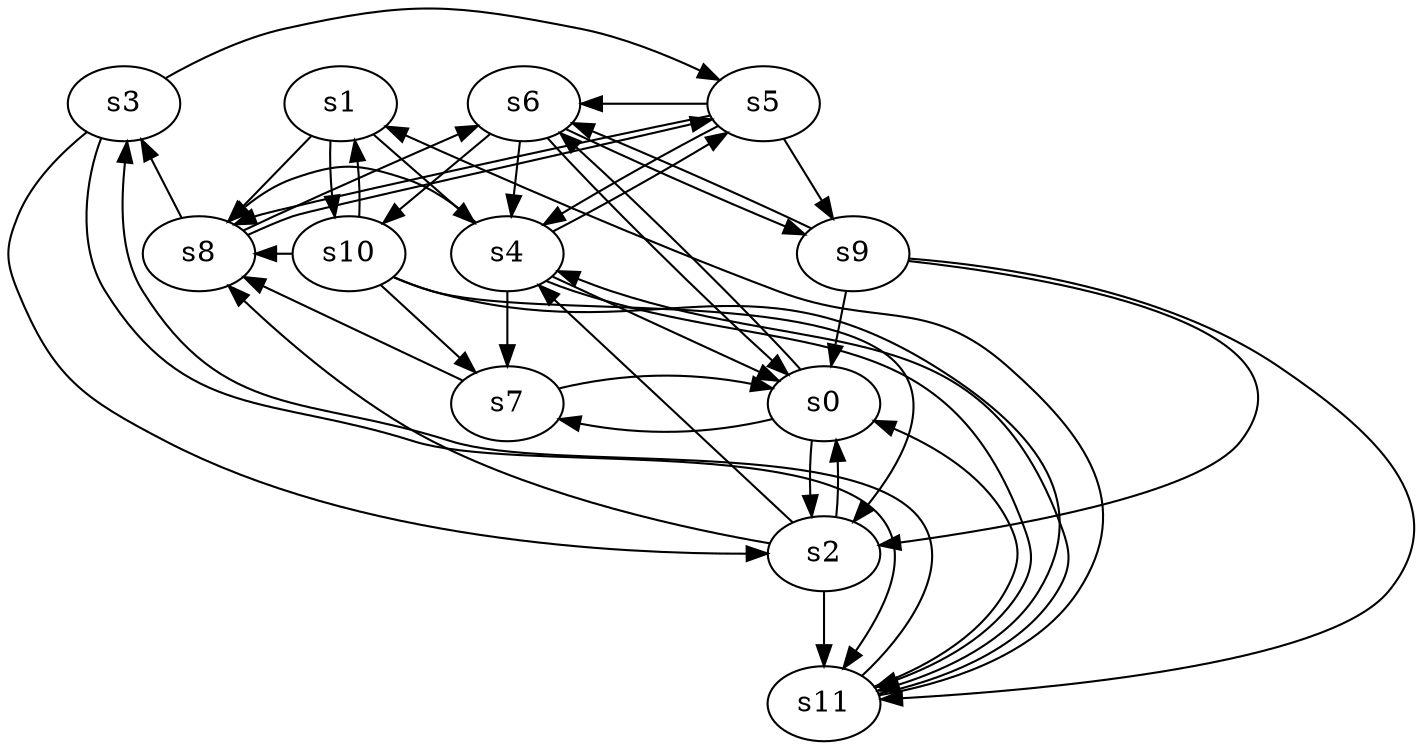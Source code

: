digraph game_0686_complex_12 {
    s0 [name="s0", player=1, target=1];
    s1 [name="s1", player=1];
    s2 [name="s2", player=0, target=1];
    s3 [name="s3", player=0, target=1];
    s4 [name="s4", player=1, target=1];
    s5 [name="s5", player=0];
    s6 [name="s6", player=0];
    s7 [name="s7", player=1, target=1];
    s8 [name="s8", player=1];
    s9 [name="s9", player=1, target=1];
    s10 [name="s10", player=0];
    s11 [name="s11", player=1, target=1];

    s0 -> s2;
    s0 -> s6 [constraint="time % 2 == 1 || time % 5 == 2"];
    s0 -> s7 [constraint="time % 2 == 1 && time % 5 == 1"];
    s1 -> s4 [constraint="time == 3 || time == 5 || time == 9 || time == 11 || time == 13"];
    s1 -> s8;
    s1 -> s10;
    s2 -> s0 [constraint="time % 3 == 1 || time % 5 == 3"];
    s2 -> s4 [constraint="time == 3 || time == 10 || time == 20"];
    s2 -> s8 [constraint="time % 3 == 1 || time % 5 == 1"];
    s2 -> s11;
    s3 -> s2 [constraint="!(time % 6 == 1)"];
    s3 -> s5 [constraint="time == 1 || time == 3 || time == 10 || time == 12 || time == 15"];
    s3 -> s11 [constraint="!(time % 6 == 1)"];
    s4 -> s0;
    s4 -> s5 [constraint="time % 4 == 2 && time % 5 == 4"];
    s4 -> s7;
    s4 -> s8 [constraint="time % 2 == 0 || time % 3 == 1"];
    s4 -> s11 [constraint="time % 2 == 0 && time % 5 == 4"];
    s5 -> s4 [constraint="time % 5 == 4"];
    s5 -> s6 [constraint="time % 4 == 2 && time % 5 == 3"];
    s5 -> s8 [constraint="time % 5 == 4 || time % 4 == 1"];
    s5 -> s9 [constraint="time % 7 == 2"];
    s6 -> s0 [constraint="time % 4 == 2 && time % 4 == 1"];
    s6 -> s4;
    s6 -> s9;
    s6 -> s10 [constraint="time % 7 == 1"];
    s7 -> s0 [constraint="time % 7 == 5"];
    s7 -> s8 [constraint="time % 4 == 2 || time % 3 == 0"];
    s8 -> s3 [constraint="time % 3 == 2 && time % 5 == 4"];
    s8 -> s5 [constraint="!(time % 2 == 0)"];
    s8 -> s6 [constraint="time % 7 == 6"];
    s9 -> s0;
    s9 -> s2 [constraint="time == 3"];
    s9 -> s6 [constraint="!(time % 6 == 5)"];
    s9 -> s11 [constraint="time % 3 == 2"];
    s10 -> s1 [constraint="time % 5 == 2 || time % 5 == 1"];
    s10 -> s2 [constraint="time % 8 == 4"];
    s10 -> s7 [constraint="time % 4 == 1 && time % 3 == 1"];
    s10 -> s8 [constraint="time % 2 == 1 && time % 4 == 1"];
    s10 -> s11 [constraint="!(time % 2 == 1)"];
    s11 -> s0 [constraint="time % 2 == 1"];
    s11 -> s1 [constraint="!(time % 3 == 1)"];
    s11 -> s3 [constraint="time % 2 == 0 || time % 3 == 2"];
    s11 -> s4 [constraint="time % 4 == 3 && time % 4 == 0"];
}
